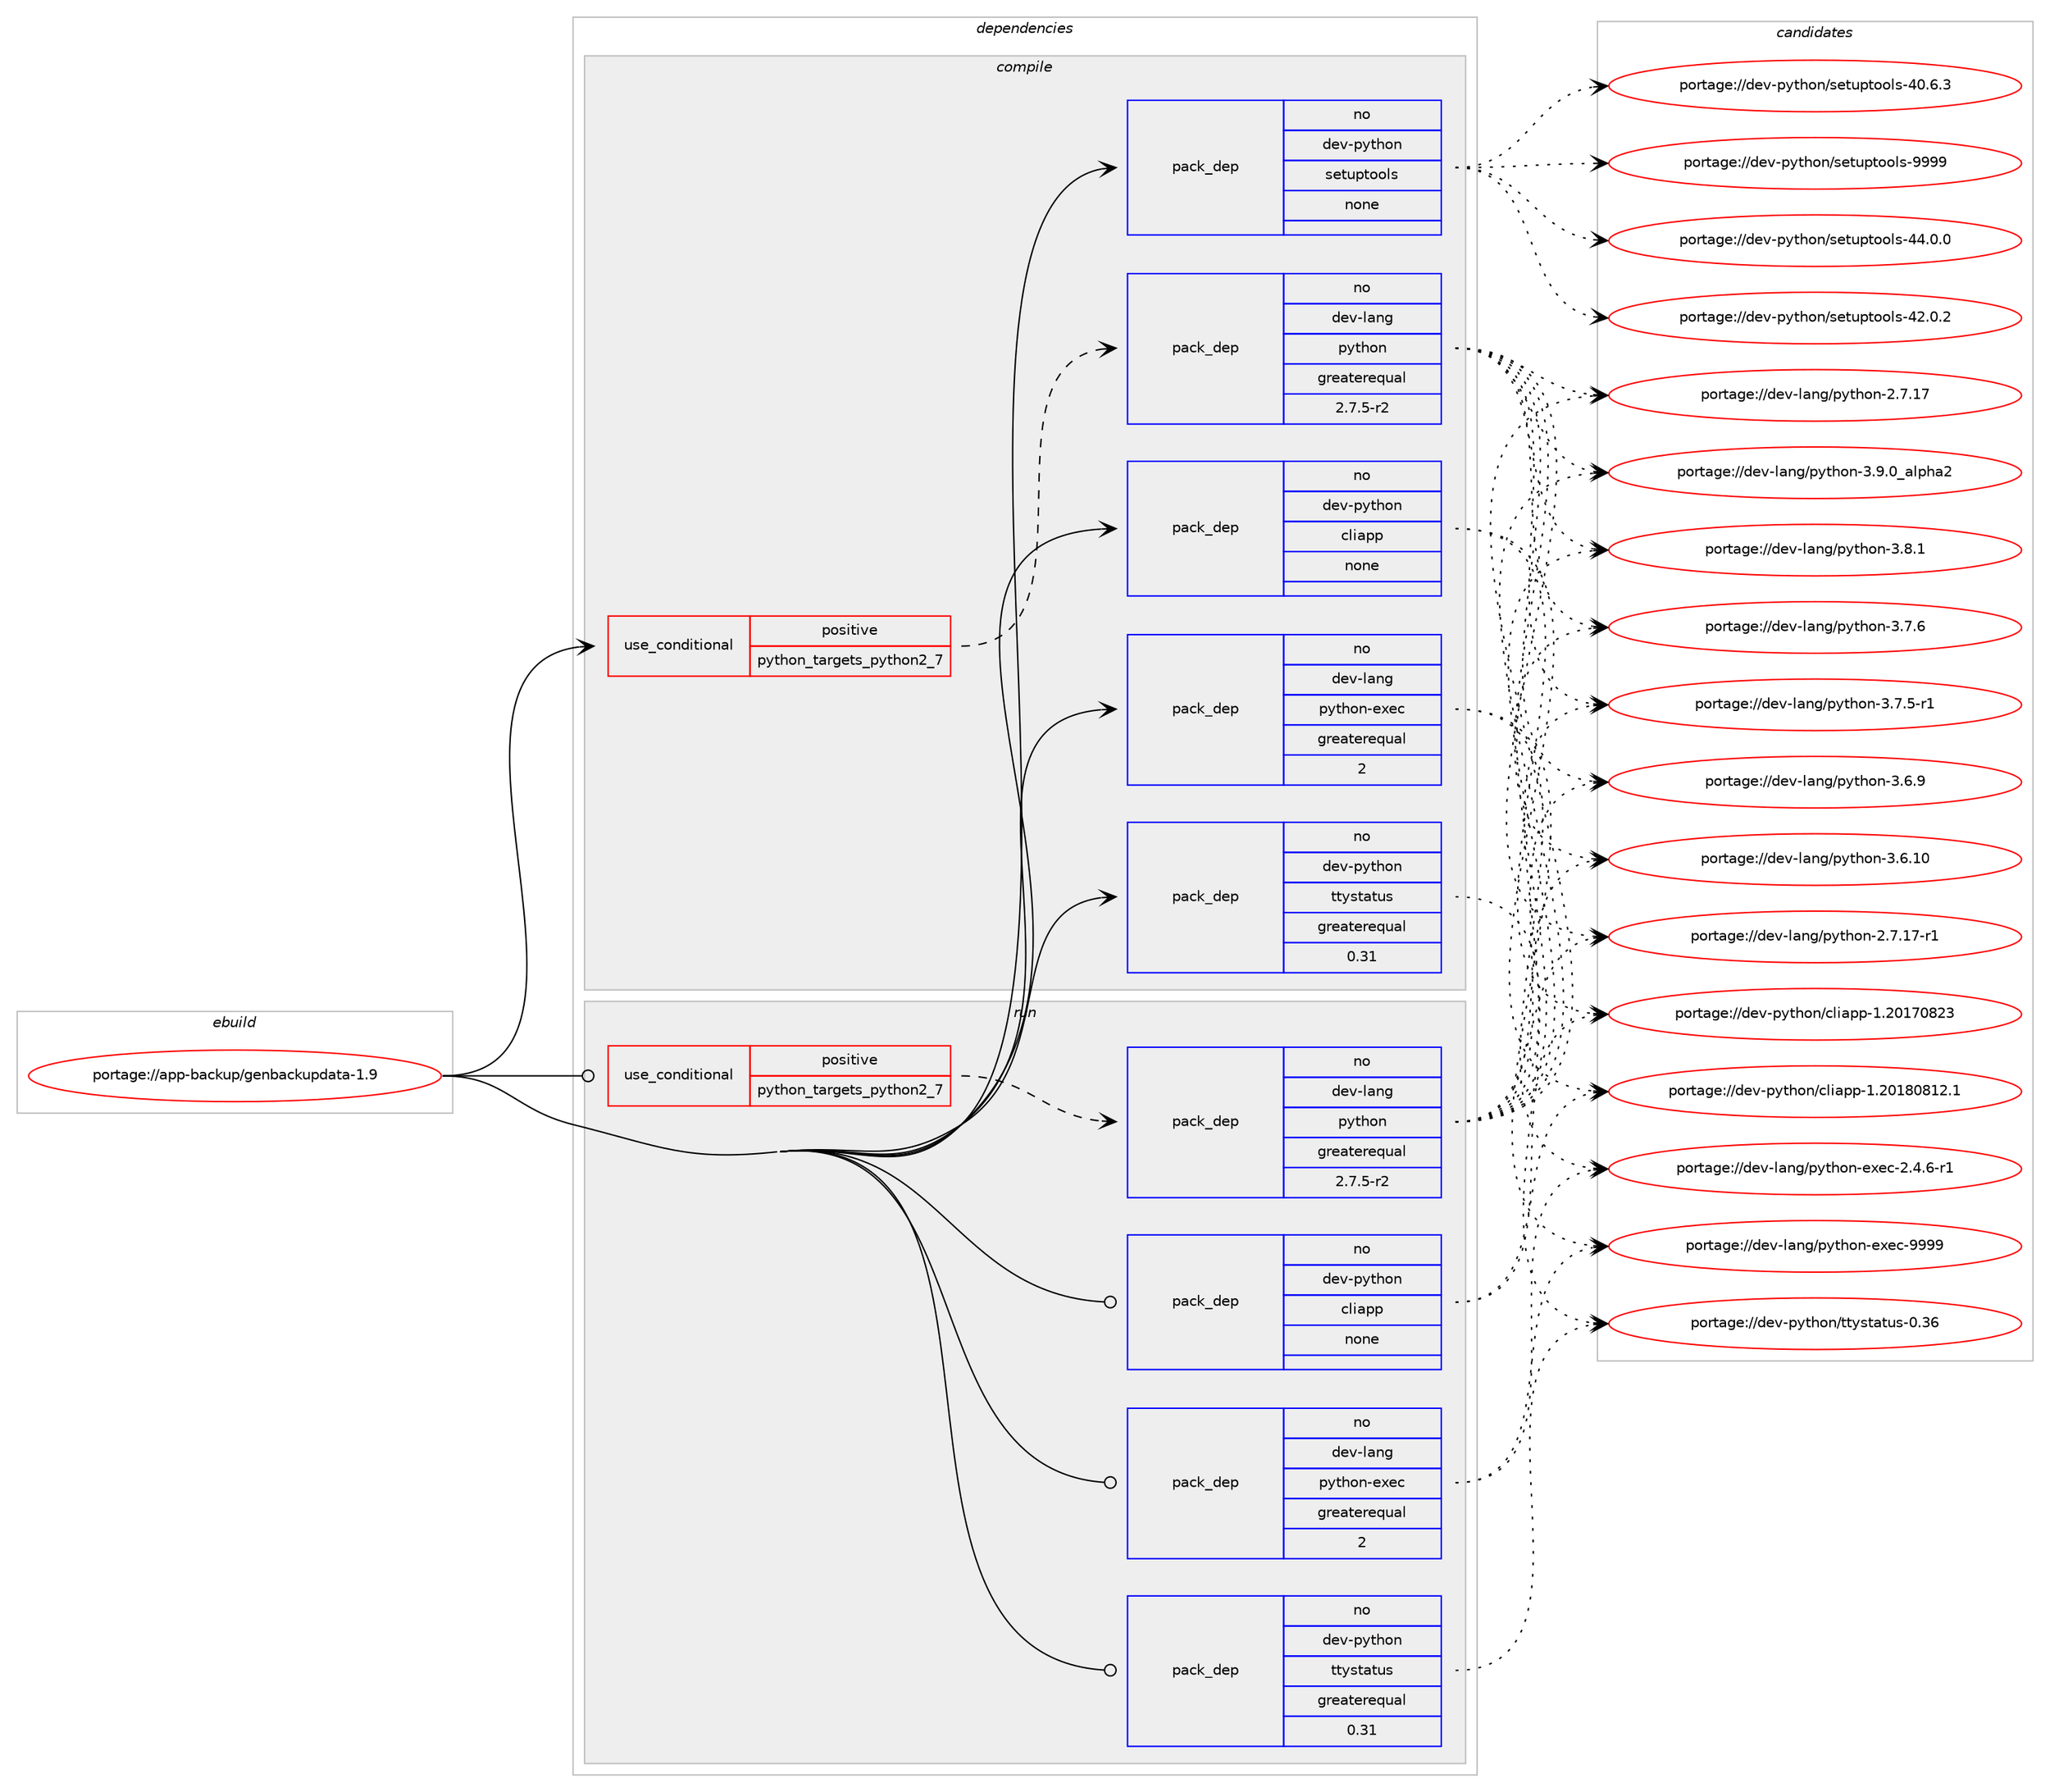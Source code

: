 digraph prolog {

# *************
# Graph options
# *************

newrank=true;
concentrate=true;
compound=true;
graph [rankdir=LR,fontname=Helvetica,fontsize=10,ranksep=1.5];#, ranksep=2.5, nodesep=0.2];
edge  [arrowhead=vee];
node  [fontname=Helvetica,fontsize=10];

# **********
# The ebuild
# **********

subgraph cluster_leftcol {
color=gray;
label=<<i>ebuild</i>>;
id [label="portage://app-backup/genbackupdata-1.9", color=red, width=4, href="../app-backup/genbackupdata-1.9.svg"];
}

# ****************
# The dependencies
# ****************

subgraph cluster_midcol {
color=gray;
label=<<i>dependencies</i>>;
subgraph cluster_compile {
fillcolor="#eeeeee";
style=filled;
label=<<i>compile</i>>;
subgraph cond152038 {
dependency645628 [label=<<TABLE BORDER="0" CELLBORDER="1" CELLSPACING="0" CELLPADDING="4"><TR><TD ROWSPAN="3" CELLPADDING="10">use_conditional</TD></TR><TR><TD>positive</TD></TR><TR><TD>python_targets_python2_7</TD></TR></TABLE>>, shape=none, color=red];
subgraph pack484996 {
dependency645629 [label=<<TABLE BORDER="0" CELLBORDER="1" CELLSPACING="0" CELLPADDING="4" WIDTH="220"><TR><TD ROWSPAN="6" CELLPADDING="30">pack_dep</TD></TR><TR><TD WIDTH="110">no</TD></TR><TR><TD>dev-lang</TD></TR><TR><TD>python</TD></TR><TR><TD>greaterequal</TD></TR><TR><TD>2.7.5-r2</TD></TR></TABLE>>, shape=none, color=blue];
}
dependency645628:e -> dependency645629:w [weight=20,style="dashed",arrowhead="vee"];
}
id:e -> dependency645628:w [weight=20,style="solid",arrowhead="vee"];
subgraph pack484997 {
dependency645630 [label=<<TABLE BORDER="0" CELLBORDER="1" CELLSPACING="0" CELLPADDING="4" WIDTH="220"><TR><TD ROWSPAN="6" CELLPADDING="30">pack_dep</TD></TR><TR><TD WIDTH="110">no</TD></TR><TR><TD>dev-lang</TD></TR><TR><TD>python-exec</TD></TR><TR><TD>greaterequal</TD></TR><TR><TD>2</TD></TR></TABLE>>, shape=none, color=blue];
}
id:e -> dependency645630:w [weight=20,style="solid",arrowhead="vee"];
subgraph pack484998 {
dependency645631 [label=<<TABLE BORDER="0" CELLBORDER="1" CELLSPACING="0" CELLPADDING="4" WIDTH="220"><TR><TD ROWSPAN="6" CELLPADDING="30">pack_dep</TD></TR><TR><TD WIDTH="110">no</TD></TR><TR><TD>dev-python</TD></TR><TR><TD>cliapp</TD></TR><TR><TD>none</TD></TR><TR><TD></TD></TR></TABLE>>, shape=none, color=blue];
}
id:e -> dependency645631:w [weight=20,style="solid",arrowhead="vee"];
subgraph pack484999 {
dependency645632 [label=<<TABLE BORDER="0" CELLBORDER="1" CELLSPACING="0" CELLPADDING="4" WIDTH="220"><TR><TD ROWSPAN="6" CELLPADDING="30">pack_dep</TD></TR><TR><TD WIDTH="110">no</TD></TR><TR><TD>dev-python</TD></TR><TR><TD>setuptools</TD></TR><TR><TD>none</TD></TR><TR><TD></TD></TR></TABLE>>, shape=none, color=blue];
}
id:e -> dependency645632:w [weight=20,style="solid",arrowhead="vee"];
subgraph pack485000 {
dependency645633 [label=<<TABLE BORDER="0" CELLBORDER="1" CELLSPACING="0" CELLPADDING="4" WIDTH="220"><TR><TD ROWSPAN="6" CELLPADDING="30">pack_dep</TD></TR><TR><TD WIDTH="110">no</TD></TR><TR><TD>dev-python</TD></TR><TR><TD>ttystatus</TD></TR><TR><TD>greaterequal</TD></TR><TR><TD>0.31</TD></TR></TABLE>>, shape=none, color=blue];
}
id:e -> dependency645633:w [weight=20,style="solid",arrowhead="vee"];
}
subgraph cluster_compileandrun {
fillcolor="#eeeeee";
style=filled;
label=<<i>compile and run</i>>;
}
subgraph cluster_run {
fillcolor="#eeeeee";
style=filled;
label=<<i>run</i>>;
subgraph cond152039 {
dependency645634 [label=<<TABLE BORDER="0" CELLBORDER="1" CELLSPACING="0" CELLPADDING="4"><TR><TD ROWSPAN="3" CELLPADDING="10">use_conditional</TD></TR><TR><TD>positive</TD></TR><TR><TD>python_targets_python2_7</TD></TR></TABLE>>, shape=none, color=red];
subgraph pack485001 {
dependency645635 [label=<<TABLE BORDER="0" CELLBORDER="1" CELLSPACING="0" CELLPADDING="4" WIDTH="220"><TR><TD ROWSPAN="6" CELLPADDING="30">pack_dep</TD></TR><TR><TD WIDTH="110">no</TD></TR><TR><TD>dev-lang</TD></TR><TR><TD>python</TD></TR><TR><TD>greaterequal</TD></TR><TR><TD>2.7.5-r2</TD></TR></TABLE>>, shape=none, color=blue];
}
dependency645634:e -> dependency645635:w [weight=20,style="dashed",arrowhead="vee"];
}
id:e -> dependency645634:w [weight=20,style="solid",arrowhead="odot"];
subgraph pack485002 {
dependency645636 [label=<<TABLE BORDER="0" CELLBORDER="1" CELLSPACING="0" CELLPADDING="4" WIDTH="220"><TR><TD ROWSPAN="6" CELLPADDING="30">pack_dep</TD></TR><TR><TD WIDTH="110">no</TD></TR><TR><TD>dev-lang</TD></TR><TR><TD>python-exec</TD></TR><TR><TD>greaterequal</TD></TR><TR><TD>2</TD></TR></TABLE>>, shape=none, color=blue];
}
id:e -> dependency645636:w [weight=20,style="solid",arrowhead="odot"];
subgraph pack485003 {
dependency645637 [label=<<TABLE BORDER="0" CELLBORDER="1" CELLSPACING="0" CELLPADDING="4" WIDTH="220"><TR><TD ROWSPAN="6" CELLPADDING="30">pack_dep</TD></TR><TR><TD WIDTH="110">no</TD></TR><TR><TD>dev-python</TD></TR><TR><TD>cliapp</TD></TR><TR><TD>none</TD></TR><TR><TD></TD></TR></TABLE>>, shape=none, color=blue];
}
id:e -> dependency645637:w [weight=20,style="solid",arrowhead="odot"];
subgraph pack485004 {
dependency645638 [label=<<TABLE BORDER="0" CELLBORDER="1" CELLSPACING="0" CELLPADDING="4" WIDTH="220"><TR><TD ROWSPAN="6" CELLPADDING="30">pack_dep</TD></TR><TR><TD WIDTH="110">no</TD></TR><TR><TD>dev-python</TD></TR><TR><TD>ttystatus</TD></TR><TR><TD>greaterequal</TD></TR><TR><TD>0.31</TD></TR></TABLE>>, shape=none, color=blue];
}
id:e -> dependency645638:w [weight=20,style="solid",arrowhead="odot"];
}
}

# **************
# The candidates
# **************

subgraph cluster_choices {
rank=same;
color=gray;
label=<<i>candidates</i>>;

subgraph choice484996 {
color=black;
nodesep=1;
choice10010111845108971101034711212111610411111045514657464895971081121049750 [label="portage://dev-lang/python-3.9.0_alpha2", color=red, width=4,href="../dev-lang/python-3.9.0_alpha2.svg"];
choice100101118451089711010347112121116104111110455146564649 [label="portage://dev-lang/python-3.8.1", color=red, width=4,href="../dev-lang/python-3.8.1.svg"];
choice100101118451089711010347112121116104111110455146554654 [label="portage://dev-lang/python-3.7.6", color=red, width=4,href="../dev-lang/python-3.7.6.svg"];
choice1001011184510897110103471121211161041111104551465546534511449 [label="portage://dev-lang/python-3.7.5-r1", color=red, width=4,href="../dev-lang/python-3.7.5-r1.svg"];
choice100101118451089711010347112121116104111110455146544657 [label="portage://dev-lang/python-3.6.9", color=red, width=4,href="../dev-lang/python-3.6.9.svg"];
choice10010111845108971101034711212111610411111045514654464948 [label="portage://dev-lang/python-3.6.10", color=red, width=4,href="../dev-lang/python-3.6.10.svg"];
choice100101118451089711010347112121116104111110455046554649554511449 [label="portage://dev-lang/python-2.7.17-r1", color=red, width=4,href="../dev-lang/python-2.7.17-r1.svg"];
choice10010111845108971101034711212111610411111045504655464955 [label="portage://dev-lang/python-2.7.17", color=red, width=4,href="../dev-lang/python-2.7.17.svg"];
dependency645629:e -> choice10010111845108971101034711212111610411111045514657464895971081121049750:w [style=dotted,weight="100"];
dependency645629:e -> choice100101118451089711010347112121116104111110455146564649:w [style=dotted,weight="100"];
dependency645629:e -> choice100101118451089711010347112121116104111110455146554654:w [style=dotted,weight="100"];
dependency645629:e -> choice1001011184510897110103471121211161041111104551465546534511449:w [style=dotted,weight="100"];
dependency645629:e -> choice100101118451089711010347112121116104111110455146544657:w [style=dotted,weight="100"];
dependency645629:e -> choice10010111845108971101034711212111610411111045514654464948:w [style=dotted,weight="100"];
dependency645629:e -> choice100101118451089711010347112121116104111110455046554649554511449:w [style=dotted,weight="100"];
dependency645629:e -> choice10010111845108971101034711212111610411111045504655464955:w [style=dotted,weight="100"];
}
subgraph choice484997 {
color=black;
nodesep=1;
choice10010111845108971101034711212111610411111045101120101994557575757 [label="portage://dev-lang/python-exec-9999", color=red, width=4,href="../dev-lang/python-exec-9999.svg"];
choice10010111845108971101034711212111610411111045101120101994550465246544511449 [label="portage://dev-lang/python-exec-2.4.6-r1", color=red, width=4,href="../dev-lang/python-exec-2.4.6-r1.svg"];
dependency645630:e -> choice10010111845108971101034711212111610411111045101120101994557575757:w [style=dotted,weight="100"];
dependency645630:e -> choice10010111845108971101034711212111610411111045101120101994550465246544511449:w [style=dotted,weight="100"];
}
subgraph choice484998 {
color=black;
nodesep=1;
choice1001011184511212111610411111047991081059711211245494650484956485649504649 [label="portage://dev-python/cliapp-1.20180812.1", color=red, width=4,href="../dev-python/cliapp-1.20180812.1.svg"];
choice100101118451121211161041111104799108105971121124549465048495548565051 [label="portage://dev-python/cliapp-1.20170823", color=red, width=4,href="../dev-python/cliapp-1.20170823.svg"];
dependency645631:e -> choice1001011184511212111610411111047991081059711211245494650484956485649504649:w [style=dotted,weight="100"];
dependency645631:e -> choice100101118451121211161041111104799108105971121124549465048495548565051:w [style=dotted,weight="100"];
}
subgraph choice484999 {
color=black;
nodesep=1;
choice10010111845112121116104111110471151011161171121161111111081154557575757 [label="portage://dev-python/setuptools-9999", color=red, width=4,href="../dev-python/setuptools-9999.svg"];
choice100101118451121211161041111104711510111611711211611111110811545525246484648 [label="portage://dev-python/setuptools-44.0.0", color=red, width=4,href="../dev-python/setuptools-44.0.0.svg"];
choice100101118451121211161041111104711510111611711211611111110811545525046484650 [label="portage://dev-python/setuptools-42.0.2", color=red, width=4,href="../dev-python/setuptools-42.0.2.svg"];
choice100101118451121211161041111104711510111611711211611111110811545524846544651 [label="portage://dev-python/setuptools-40.6.3", color=red, width=4,href="../dev-python/setuptools-40.6.3.svg"];
dependency645632:e -> choice10010111845112121116104111110471151011161171121161111111081154557575757:w [style=dotted,weight="100"];
dependency645632:e -> choice100101118451121211161041111104711510111611711211611111110811545525246484648:w [style=dotted,weight="100"];
dependency645632:e -> choice100101118451121211161041111104711510111611711211611111110811545525046484650:w [style=dotted,weight="100"];
dependency645632:e -> choice100101118451121211161041111104711510111611711211611111110811545524846544651:w [style=dotted,weight="100"];
}
subgraph choice485000 {
color=black;
nodesep=1;
choice1001011184511212111610411111047116116121115116971161171154548465154 [label="portage://dev-python/ttystatus-0.36", color=red, width=4,href="../dev-python/ttystatus-0.36.svg"];
dependency645633:e -> choice1001011184511212111610411111047116116121115116971161171154548465154:w [style=dotted,weight="100"];
}
subgraph choice485001 {
color=black;
nodesep=1;
choice10010111845108971101034711212111610411111045514657464895971081121049750 [label="portage://dev-lang/python-3.9.0_alpha2", color=red, width=4,href="../dev-lang/python-3.9.0_alpha2.svg"];
choice100101118451089711010347112121116104111110455146564649 [label="portage://dev-lang/python-3.8.1", color=red, width=4,href="../dev-lang/python-3.8.1.svg"];
choice100101118451089711010347112121116104111110455146554654 [label="portage://dev-lang/python-3.7.6", color=red, width=4,href="../dev-lang/python-3.7.6.svg"];
choice1001011184510897110103471121211161041111104551465546534511449 [label="portage://dev-lang/python-3.7.5-r1", color=red, width=4,href="../dev-lang/python-3.7.5-r1.svg"];
choice100101118451089711010347112121116104111110455146544657 [label="portage://dev-lang/python-3.6.9", color=red, width=4,href="../dev-lang/python-3.6.9.svg"];
choice10010111845108971101034711212111610411111045514654464948 [label="portage://dev-lang/python-3.6.10", color=red, width=4,href="../dev-lang/python-3.6.10.svg"];
choice100101118451089711010347112121116104111110455046554649554511449 [label="portage://dev-lang/python-2.7.17-r1", color=red, width=4,href="../dev-lang/python-2.7.17-r1.svg"];
choice10010111845108971101034711212111610411111045504655464955 [label="portage://dev-lang/python-2.7.17", color=red, width=4,href="../dev-lang/python-2.7.17.svg"];
dependency645635:e -> choice10010111845108971101034711212111610411111045514657464895971081121049750:w [style=dotted,weight="100"];
dependency645635:e -> choice100101118451089711010347112121116104111110455146564649:w [style=dotted,weight="100"];
dependency645635:e -> choice100101118451089711010347112121116104111110455146554654:w [style=dotted,weight="100"];
dependency645635:e -> choice1001011184510897110103471121211161041111104551465546534511449:w [style=dotted,weight="100"];
dependency645635:e -> choice100101118451089711010347112121116104111110455146544657:w [style=dotted,weight="100"];
dependency645635:e -> choice10010111845108971101034711212111610411111045514654464948:w [style=dotted,weight="100"];
dependency645635:e -> choice100101118451089711010347112121116104111110455046554649554511449:w [style=dotted,weight="100"];
dependency645635:e -> choice10010111845108971101034711212111610411111045504655464955:w [style=dotted,weight="100"];
}
subgraph choice485002 {
color=black;
nodesep=1;
choice10010111845108971101034711212111610411111045101120101994557575757 [label="portage://dev-lang/python-exec-9999", color=red, width=4,href="../dev-lang/python-exec-9999.svg"];
choice10010111845108971101034711212111610411111045101120101994550465246544511449 [label="portage://dev-lang/python-exec-2.4.6-r1", color=red, width=4,href="../dev-lang/python-exec-2.4.6-r1.svg"];
dependency645636:e -> choice10010111845108971101034711212111610411111045101120101994557575757:w [style=dotted,weight="100"];
dependency645636:e -> choice10010111845108971101034711212111610411111045101120101994550465246544511449:w [style=dotted,weight="100"];
}
subgraph choice485003 {
color=black;
nodesep=1;
choice1001011184511212111610411111047991081059711211245494650484956485649504649 [label="portage://dev-python/cliapp-1.20180812.1", color=red, width=4,href="../dev-python/cliapp-1.20180812.1.svg"];
choice100101118451121211161041111104799108105971121124549465048495548565051 [label="portage://dev-python/cliapp-1.20170823", color=red, width=4,href="../dev-python/cliapp-1.20170823.svg"];
dependency645637:e -> choice1001011184511212111610411111047991081059711211245494650484956485649504649:w [style=dotted,weight="100"];
dependency645637:e -> choice100101118451121211161041111104799108105971121124549465048495548565051:w [style=dotted,weight="100"];
}
subgraph choice485004 {
color=black;
nodesep=1;
choice1001011184511212111610411111047116116121115116971161171154548465154 [label="portage://dev-python/ttystatus-0.36", color=red, width=4,href="../dev-python/ttystatus-0.36.svg"];
dependency645638:e -> choice1001011184511212111610411111047116116121115116971161171154548465154:w [style=dotted,weight="100"];
}
}

}
